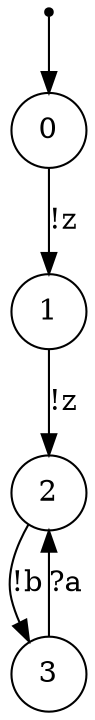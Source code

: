 digraph {
 node [shape=point] ENTRY
 node [shape=circle]
 ENTRY -> 0
0 -> 1 [label="!z"]
1 -> 2 [label="!z"]
2 -> 3 [label="!b"]
3 -> 2 [label="?a"]
}